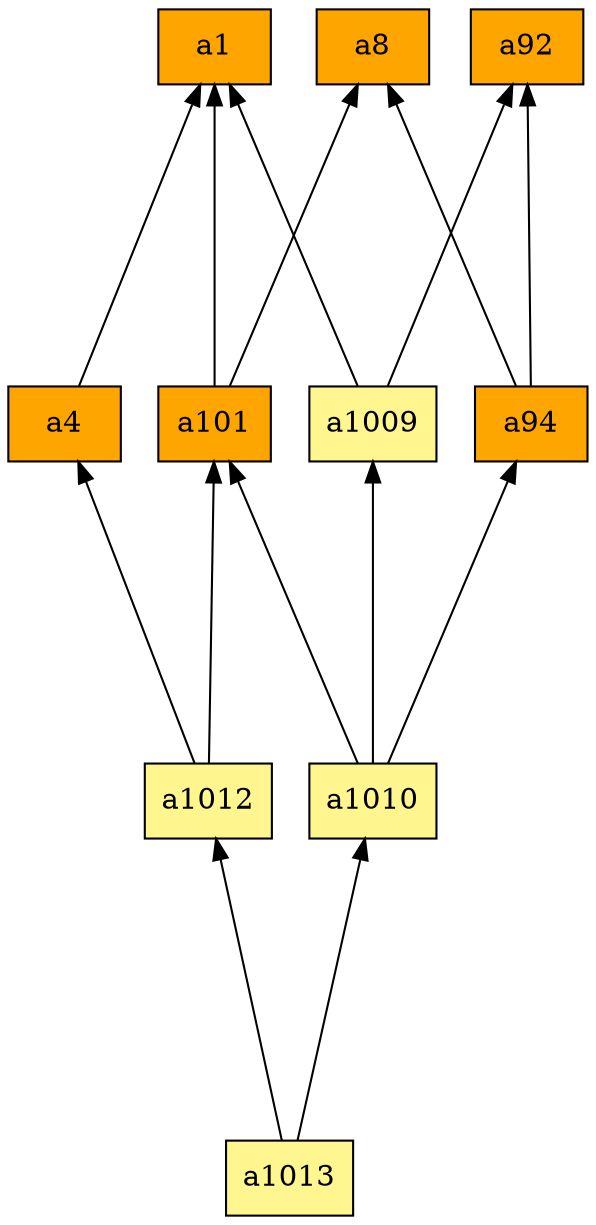 digraph G {
rankdir=BT;ranksep="2.0";
"a1009" [shape=record,fillcolor=khaki1,style=filled,label="{a1009}"];
"a1" [shape=record,fillcolor=orange,style=filled,label="{a1}"];
"a92" [shape=record,fillcolor=orange,style=filled,label="{a92}"];
"a8" [shape=record,fillcolor=orange,style=filled,label="{a8}"];
"a4" [shape=record,fillcolor=orange,style=filled,label="{a4}"];
"a1012" [shape=record,fillcolor=khaki1,style=filled,label="{a1012}"];
"a1013" [shape=record,fillcolor=khaki1,style=filled,label="{a1013}"];
"a94" [shape=record,fillcolor=orange,style=filled,label="{a94}"];
"a101" [shape=record,fillcolor=orange,style=filled,label="{a101}"];
"a1010" [shape=record,fillcolor=khaki1,style=filled,label="{a1010}"];
"a1009" -> "a1"
"a1009" -> "a92"
"a4" -> "a1"
"a1012" -> "a4"
"a1012" -> "a101"
"a1013" -> "a1012"
"a1013" -> "a1010"
"a94" -> "a92"
"a94" -> "a8"
"a101" -> "a1"
"a101" -> "a8"
"a1010" -> "a1009"
"a1010" -> "a94"
"a1010" -> "a101"
}